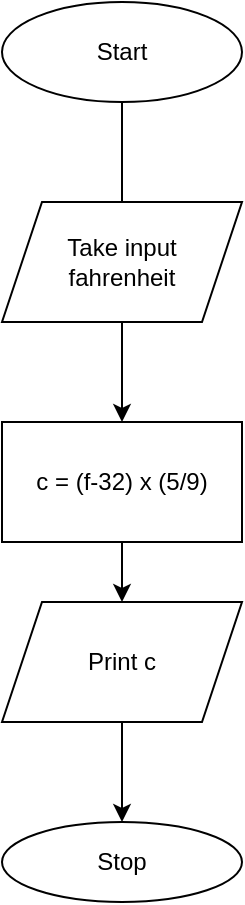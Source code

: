 <mxfile version="24.2.3" type="device">
  <diagram id="C5RBs43oDa-KdzZeNtuy" name="Page-1">
    <mxGraphModel dx="1434" dy="746" grid="1" gridSize="10" guides="1" tooltips="1" connect="1" arrows="1" fold="1" page="1" pageScale="1" pageWidth="827" pageHeight="1169" math="0" shadow="0">
      <root>
        <mxCell id="WIyWlLk6GJQsqaUBKTNV-0" />
        <mxCell id="WIyWlLk6GJQsqaUBKTNV-1" parent="WIyWlLk6GJQsqaUBKTNV-0" />
        <mxCell id="HzP3qxDcFd2dK3nOa8Ex-1" style="edgeStyle=orthogonalEdgeStyle;rounded=0;orthogonalLoop=1;jettySize=auto;html=1;exitX=0.5;exitY=1;exitDx=0;exitDy=0;" edge="1" parent="WIyWlLk6GJQsqaUBKTNV-1" source="HzP3qxDcFd2dK3nOa8Ex-0">
          <mxGeometry relative="1" as="geometry">
            <mxPoint x="410" y="120" as="targetPoint" />
          </mxGeometry>
        </mxCell>
        <mxCell id="HzP3qxDcFd2dK3nOa8Ex-0" value="Start" style="ellipse;whiteSpace=wrap;html=1;" vertex="1" parent="WIyWlLk6GJQsqaUBKTNV-1">
          <mxGeometry x="350" y="10" width="120" height="50" as="geometry" />
        </mxCell>
        <mxCell id="HzP3qxDcFd2dK3nOa8Ex-3" style="edgeStyle=orthogonalEdgeStyle;rounded=0;orthogonalLoop=1;jettySize=auto;html=1;exitX=0.5;exitY=1;exitDx=0;exitDy=0;" edge="1" parent="WIyWlLk6GJQsqaUBKTNV-1" source="HzP3qxDcFd2dK3nOa8Ex-2" target="HzP3qxDcFd2dK3nOa8Ex-4">
          <mxGeometry relative="1" as="geometry">
            <mxPoint x="410" y="250" as="targetPoint" />
          </mxGeometry>
        </mxCell>
        <mxCell id="HzP3qxDcFd2dK3nOa8Ex-2" value="Take input&lt;div&gt;fahrenheit&lt;/div&gt;" style="shape=parallelogram;perimeter=parallelogramPerimeter;whiteSpace=wrap;html=1;fixedSize=1;" vertex="1" parent="WIyWlLk6GJQsqaUBKTNV-1">
          <mxGeometry x="350" y="110" width="120" height="60" as="geometry" />
        </mxCell>
        <mxCell id="HzP3qxDcFd2dK3nOa8Ex-5" style="edgeStyle=orthogonalEdgeStyle;rounded=0;orthogonalLoop=1;jettySize=auto;html=1;exitX=0.5;exitY=1;exitDx=0;exitDy=0;" edge="1" parent="WIyWlLk6GJQsqaUBKTNV-1" source="HzP3qxDcFd2dK3nOa8Ex-4" target="HzP3qxDcFd2dK3nOa8Ex-6">
          <mxGeometry relative="1" as="geometry">
            <mxPoint x="410" y="340" as="targetPoint" />
          </mxGeometry>
        </mxCell>
        <mxCell id="HzP3qxDcFd2dK3nOa8Ex-4" value="c = (f-32) x (5/9)" style="rounded=0;whiteSpace=wrap;html=1;" vertex="1" parent="WIyWlLk6GJQsqaUBKTNV-1">
          <mxGeometry x="350" y="220" width="120" height="60" as="geometry" />
        </mxCell>
        <mxCell id="HzP3qxDcFd2dK3nOa8Ex-8" style="edgeStyle=orthogonalEdgeStyle;rounded=0;orthogonalLoop=1;jettySize=auto;html=1;exitX=0.5;exitY=1;exitDx=0;exitDy=0;entryX=0.5;entryY=0;entryDx=0;entryDy=0;" edge="1" parent="WIyWlLk6GJQsqaUBKTNV-1" source="HzP3qxDcFd2dK3nOa8Ex-6" target="HzP3qxDcFd2dK3nOa8Ex-7">
          <mxGeometry relative="1" as="geometry" />
        </mxCell>
        <mxCell id="HzP3qxDcFd2dK3nOa8Ex-6" value="Print c" style="shape=parallelogram;perimeter=parallelogramPerimeter;whiteSpace=wrap;html=1;fixedSize=1;" vertex="1" parent="WIyWlLk6GJQsqaUBKTNV-1">
          <mxGeometry x="350" y="310" width="120" height="60" as="geometry" />
        </mxCell>
        <mxCell id="HzP3qxDcFd2dK3nOa8Ex-7" value="Stop" style="ellipse;whiteSpace=wrap;html=1;" vertex="1" parent="WIyWlLk6GJQsqaUBKTNV-1">
          <mxGeometry x="350" y="420" width="120" height="40" as="geometry" />
        </mxCell>
      </root>
    </mxGraphModel>
  </diagram>
</mxfile>
